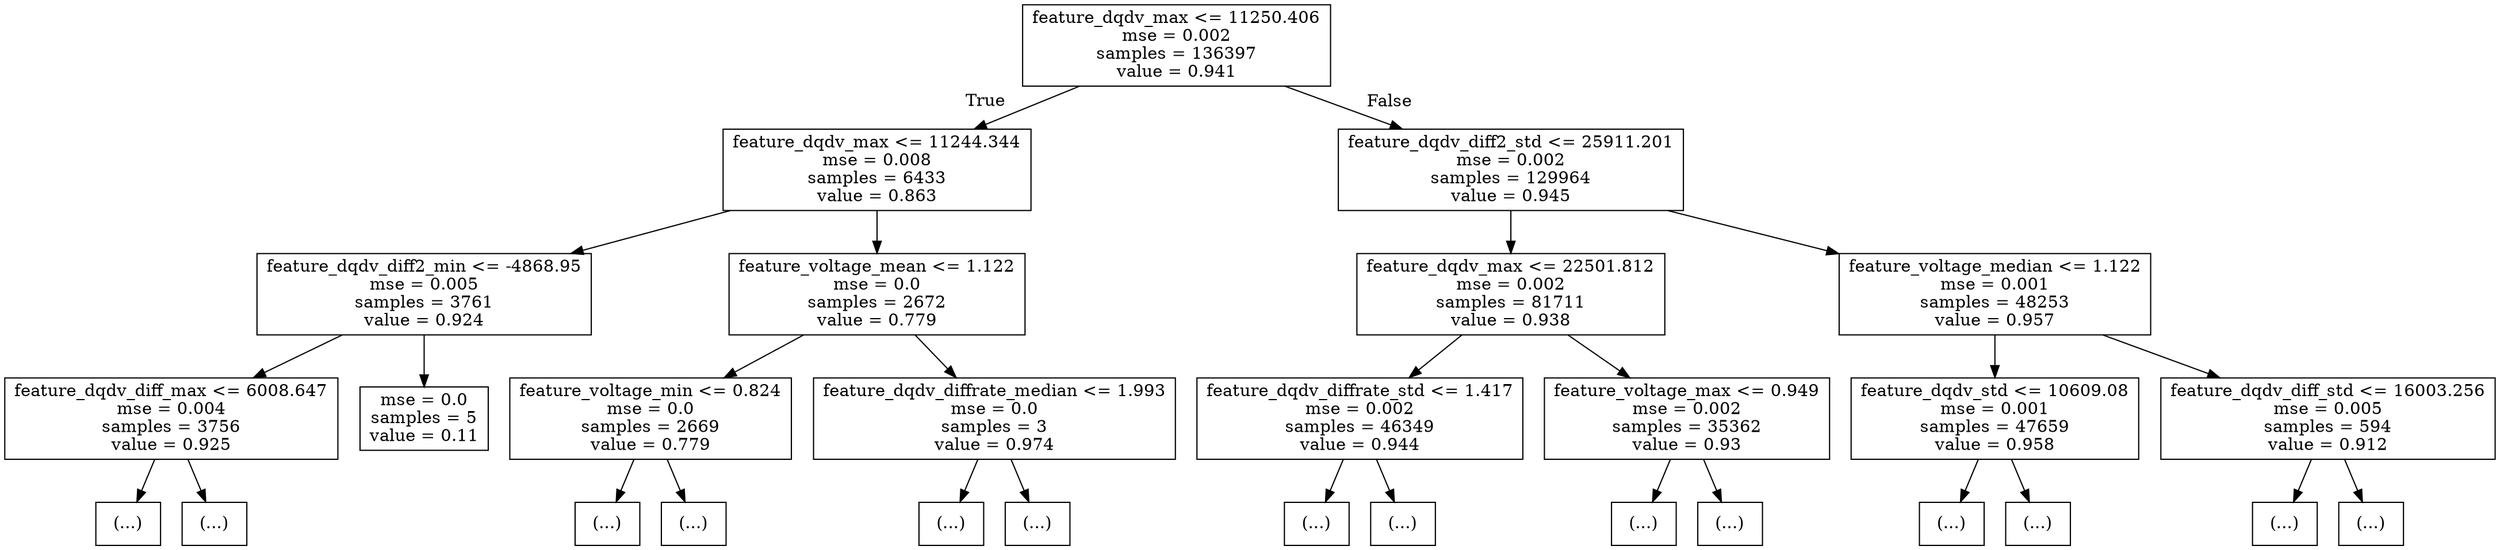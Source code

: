 digraph Tree {
node [shape=box] ;
0 [label="feature_dqdv_max <= 11250.406\nmse = 0.002\nsamples = 136397\nvalue = 0.941"] ;
1 [label="feature_dqdv_max <= 11244.344\nmse = 0.008\nsamples = 6433\nvalue = 0.863"] ;
0 -> 1 [labeldistance=2.5, labelangle=45, headlabel="True"] ;
2 [label="feature_dqdv_diff2_min <= -4868.95\nmse = 0.005\nsamples = 3761\nvalue = 0.924"] ;
1 -> 2 ;
3 [label="feature_dqdv_diff_max <= 6008.647\nmse = 0.004\nsamples = 3756\nvalue = 0.925"] ;
2 -> 3 ;
4 [label="(...)"] ;
3 -> 4 ;
525 [label="(...)"] ;
3 -> 525 ;
5148 [label="mse = 0.0\nsamples = 5\nvalue = 0.11"] ;
2 -> 5148 ;
5149 [label="feature_voltage_mean <= 1.122\nmse = 0.0\nsamples = 2672\nvalue = 0.779"] ;
1 -> 5149 ;
5150 [label="feature_voltage_min <= 0.824\nmse = 0.0\nsamples = 2669\nvalue = 0.779"] ;
5149 -> 5150 ;
5151 [label="(...)"] ;
5150 -> 5151 ;
5194 [label="(...)"] ;
5150 -> 5194 ;
6603 [label="feature_dqdv_diffrate_median <= 1.993\nmse = 0.0\nsamples = 3\nvalue = 0.974"] ;
5149 -> 6603 ;
6604 [label="(...)"] ;
6603 -> 6604 ;
6607 [label="(...)"] ;
6603 -> 6607 ;
6608 [label="feature_dqdv_diff2_std <= 25911.201\nmse = 0.002\nsamples = 129964\nvalue = 0.945"] ;
0 -> 6608 [labeldistance=2.5, labelangle=-45, headlabel="False"] ;
6609 [label="feature_dqdv_max <= 22501.812\nmse = 0.002\nsamples = 81711\nvalue = 0.938"] ;
6608 -> 6609 ;
6610 [label="feature_dqdv_diffrate_std <= 1.417\nmse = 0.002\nsamples = 46349\nvalue = 0.944"] ;
6609 -> 6610 ;
6611 [label="(...)"] ;
6610 -> 6611 ;
52120 [label="(...)"] ;
6610 -> 52120 ;
57347 [label="feature_voltage_max <= 0.949\nmse = 0.002\nsamples = 35362\nvalue = 0.93"] ;
6609 -> 57347 ;
57348 [label="(...)"] ;
57347 -> 57348 ;
57349 [label="(...)"] ;
57347 -> 57349 ;
93944 [label="feature_voltage_median <= 1.122\nmse = 0.001\nsamples = 48253\nvalue = 0.957"] ;
6608 -> 93944 ;
93945 [label="feature_dqdv_std <= 10609.08\nmse = 0.001\nsamples = 47659\nvalue = 0.958"] ;
93944 -> 93945 ;
93946 [label="(...)"] ;
93945 -> 93946 ;
123077 [label="(...)"] ;
93945 -> 123077 ;
148620 [label="feature_dqdv_diff_std <= 16003.256\nmse = 0.005\nsamples = 594\nvalue = 0.912"] ;
93944 -> 148620 ;
148621 [label="(...)"] ;
148620 -> 148621 ;
149272 [label="(...)"] ;
148620 -> 149272 ;
}